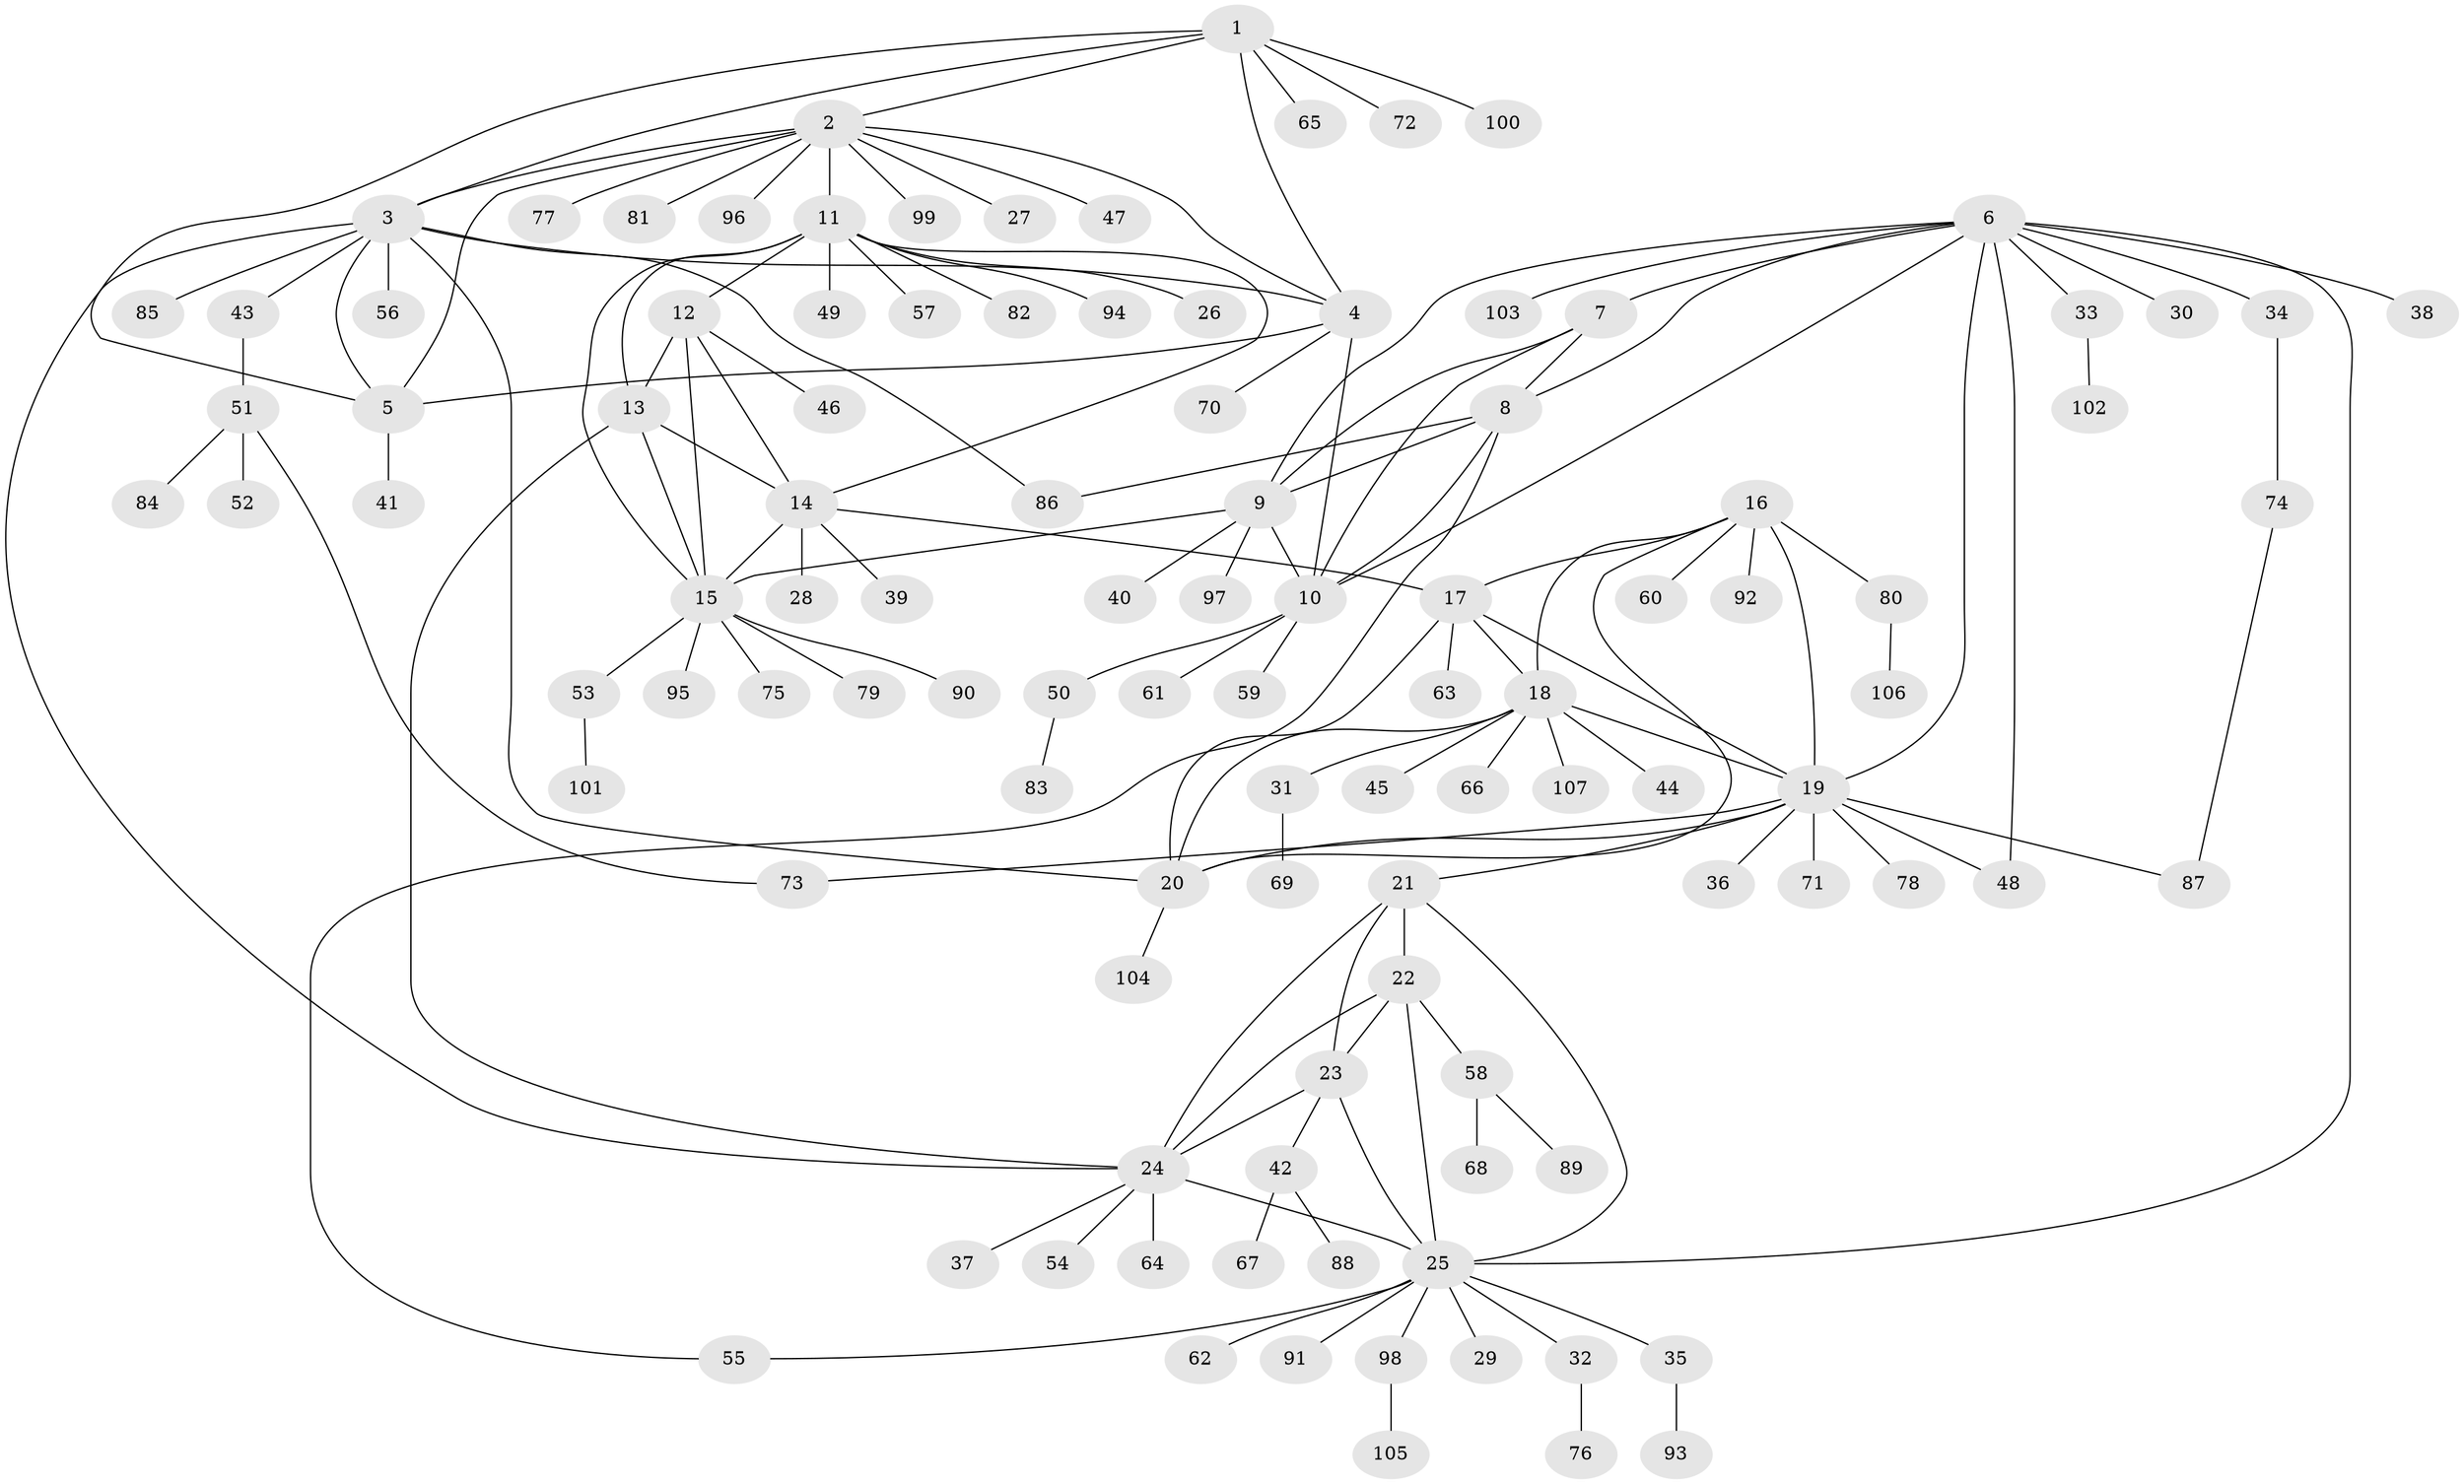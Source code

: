 // Generated by graph-tools (version 1.1) at 2025/15/03/09/25 04:15:46]
// undirected, 107 vertices, 147 edges
graph export_dot {
graph [start="1"]
  node [color=gray90,style=filled];
  1;
  2;
  3;
  4;
  5;
  6;
  7;
  8;
  9;
  10;
  11;
  12;
  13;
  14;
  15;
  16;
  17;
  18;
  19;
  20;
  21;
  22;
  23;
  24;
  25;
  26;
  27;
  28;
  29;
  30;
  31;
  32;
  33;
  34;
  35;
  36;
  37;
  38;
  39;
  40;
  41;
  42;
  43;
  44;
  45;
  46;
  47;
  48;
  49;
  50;
  51;
  52;
  53;
  54;
  55;
  56;
  57;
  58;
  59;
  60;
  61;
  62;
  63;
  64;
  65;
  66;
  67;
  68;
  69;
  70;
  71;
  72;
  73;
  74;
  75;
  76;
  77;
  78;
  79;
  80;
  81;
  82;
  83;
  84;
  85;
  86;
  87;
  88;
  89;
  90;
  91;
  92;
  93;
  94;
  95;
  96;
  97;
  98;
  99;
  100;
  101;
  102;
  103;
  104;
  105;
  106;
  107;
  1 -- 2;
  1 -- 3;
  1 -- 4;
  1 -- 5;
  1 -- 65;
  1 -- 72;
  1 -- 100;
  2 -- 3;
  2 -- 4;
  2 -- 5;
  2 -- 11;
  2 -- 27;
  2 -- 47;
  2 -- 77;
  2 -- 81;
  2 -- 96;
  2 -- 99;
  3 -- 4;
  3 -- 5;
  3 -- 20;
  3 -- 24;
  3 -- 43;
  3 -- 56;
  3 -- 85;
  3 -- 86;
  4 -- 5;
  4 -- 10;
  4 -- 70;
  5 -- 41;
  6 -- 7;
  6 -- 8;
  6 -- 9;
  6 -- 10;
  6 -- 19;
  6 -- 25;
  6 -- 30;
  6 -- 33;
  6 -- 34;
  6 -- 38;
  6 -- 48;
  6 -- 103;
  7 -- 8;
  7 -- 9;
  7 -- 10;
  8 -- 9;
  8 -- 10;
  8 -- 55;
  8 -- 86;
  9 -- 10;
  9 -- 15;
  9 -- 40;
  9 -- 97;
  10 -- 50;
  10 -- 59;
  10 -- 61;
  11 -- 12;
  11 -- 13;
  11 -- 14;
  11 -- 15;
  11 -- 26;
  11 -- 49;
  11 -- 57;
  11 -- 82;
  11 -- 94;
  12 -- 13;
  12 -- 14;
  12 -- 15;
  12 -- 46;
  13 -- 14;
  13 -- 15;
  13 -- 24;
  14 -- 15;
  14 -- 17;
  14 -- 28;
  14 -- 39;
  15 -- 53;
  15 -- 75;
  15 -- 79;
  15 -- 90;
  15 -- 95;
  16 -- 17;
  16 -- 18;
  16 -- 19;
  16 -- 20;
  16 -- 60;
  16 -- 80;
  16 -- 92;
  17 -- 18;
  17 -- 19;
  17 -- 20;
  17 -- 63;
  18 -- 19;
  18 -- 20;
  18 -- 31;
  18 -- 44;
  18 -- 45;
  18 -- 66;
  18 -- 107;
  19 -- 20;
  19 -- 21;
  19 -- 36;
  19 -- 48;
  19 -- 71;
  19 -- 73;
  19 -- 78;
  19 -- 87;
  20 -- 104;
  21 -- 22;
  21 -- 23;
  21 -- 24;
  21 -- 25;
  22 -- 23;
  22 -- 24;
  22 -- 25;
  22 -- 58;
  23 -- 24;
  23 -- 25;
  23 -- 42;
  24 -- 25;
  24 -- 37;
  24 -- 54;
  24 -- 64;
  25 -- 29;
  25 -- 32;
  25 -- 35;
  25 -- 55;
  25 -- 62;
  25 -- 91;
  25 -- 98;
  31 -- 69;
  32 -- 76;
  33 -- 102;
  34 -- 74;
  35 -- 93;
  42 -- 67;
  42 -- 88;
  43 -- 51;
  50 -- 83;
  51 -- 52;
  51 -- 73;
  51 -- 84;
  53 -- 101;
  58 -- 68;
  58 -- 89;
  74 -- 87;
  80 -- 106;
  98 -- 105;
}
